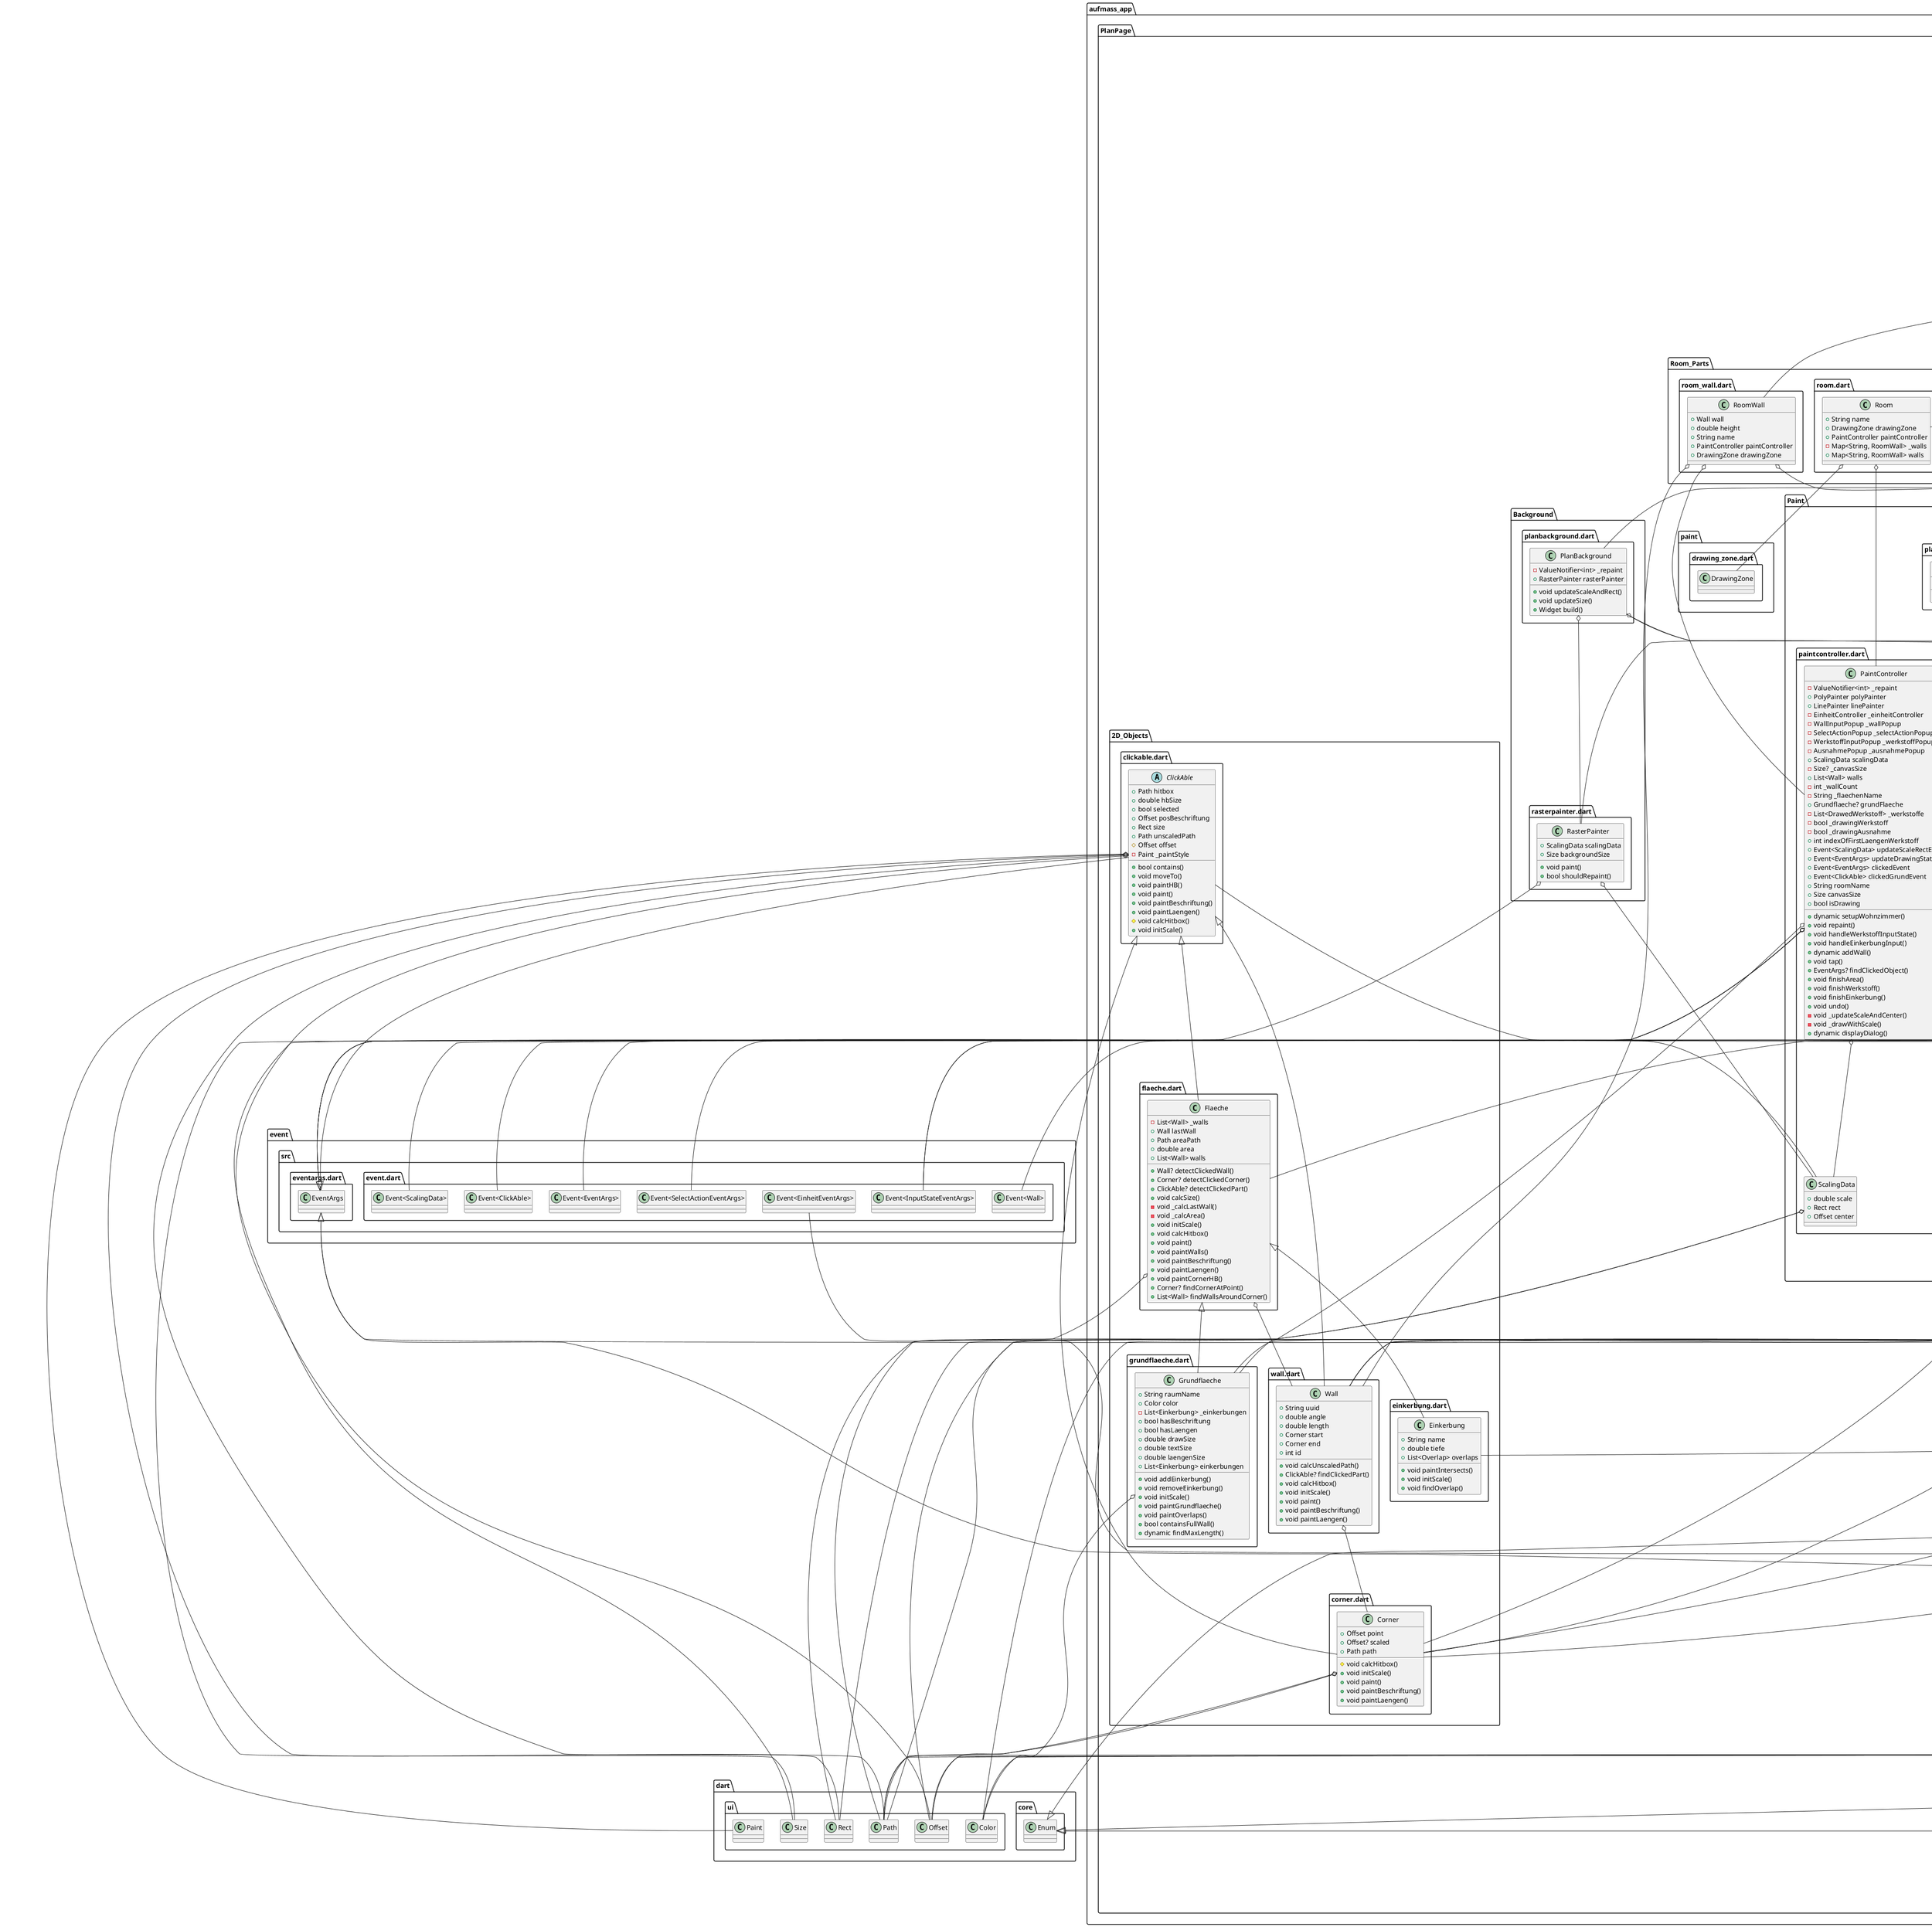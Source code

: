 @startuml
set namespaceSeparator ::

class "aufmass_app::main.dart::Controller" {
  +Widget build()
}

"flutter::src::widgets::framework.dart::StatelessWidget" <|-- "aufmass_app::main.dart::Controller"

abstract class "aufmass_app::PlanPage::2D_Objects::clickable.dart::ClickAble" {
  +Path hitbox
  +double hbSize
  +bool selected
  +Offset posBeschriftung
  +Rect size
  +Path unscaledPath
  #Offset offset
  -Paint _paintStyle
  +bool contains()
  +void moveTo()
  +void paintHB()
  +void paint()
  +void paintBeschriftung()
  +void paintLaengen()
  #void calcHitbox()
  +void initScale()
}

"aufmass_app::PlanPage::2D_Objects::clickable.dart::ClickAble" o-- "dart::ui::Path"
"aufmass_app::PlanPage::2D_Objects::clickable.dart::ClickAble" o-- "dart::ui::Offset"
"aufmass_app::PlanPage::2D_Objects::clickable.dart::ClickAble" o-- "dart::ui::Rect"
"aufmass_app::PlanPage::2D_Objects::clickable.dart::ClickAble" o-- "dart::ui::Paint"
"event::src::eventargs.dart::EventArgs" <|-- "aufmass_app::PlanPage::2D_Objects::clickable.dart::ClickAble"

class "aufmass_app::PlanPage::2D_Objects::corner.dart::Corner" {
  +Offset point
  +Offset? scaled
  +Path path
  #void calcHitbox()
  +void initScale()
  +void paint()
  +void paintBeschriftung()
  +void paintLaengen()
}

"aufmass_app::PlanPage::2D_Objects::corner.dart::Corner" o-- "dart::ui::Offset"
"aufmass_app::PlanPage::2D_Objects::corner.dart::Corner" o-- "dart::ui::Path"
"aufmass_app::PlanPage::2D_Objects::clickable.dart::ClickAble" <|-- "aufmass_app::PlanPage::2D_Objects::corner.dart::Corner"

class "aufmass_app::PlanPage::2D_Objects::einkerbung.dart::Einkerbung" {
  +String name
  +double tiefe
  +List<Overlap> overlaps
  +void paintIntersects()
  +void initScale()
  +void findOverlap()
}

"aufmass_app::PlanPage::2D_Objects::flaeche.dart::Flaeche" <|-- "aufmass_app::PlanPage::2D_Objects::einkerbung.dart::Einkerbung"

class "aufmass_app::PlanPage::2D_Objects::flaeche.dart::Flaeche" {
  -List<Wall> _walls
  +Wall lastWall
  +Path areaPath
  +double area
  +List<Wall> walls
  +Wall? detectClickedWall()
  +Corner? detectClickedCorner()
  +ClickAble? detectClickedPart()
  +void calcSize()
  -void _calcLastWall()
  -void _calcArea()
  +void initScale()
  +void calcHitbox()
  +void paint()
  +void paintWalls()
  +void paintBeschriftung()
  +void paintLaengen()
  +void paintCornerHB()
  +Corner? findCornerAtPoint()
  +List<Wall> findWallsAroundCorner()
}

"aufmass_app::PlanPage::2D_Objects::flaeche.dart::Flaeche" o-- "aufmass_app::PlanPage::2D_Objects::wall.dart::Wall"
"aufmass_app::PlanPage::2D_Objects::flaeche.dart::Flaeche" o-- "dart::ui::Path"
"aufmass_app::PlanPage::2D_Objects::clickable.dart::ClickAble" <|-- "aufmass_app::PlanPage::2D_Objects::flaeche.dart::Flaeche"

class "aufmass_app::PlanPage::2D_Objects::grundflaeche.dart::Grundflaeche" {
  +String raumName
  +Color color
  -List<Einkerbung> _einkerbungen
  +bool hasBeschriftung
  +bool hasLaengen
  +double drawSize
  +double textSize
  +double laengenSize
  +List<Einkerbung> einkerbungen
  +void addEinkerbung()
  +void removeEinkerbung()
  +void initScale()
  +void paintGrundflaeche()
  +void paintOverlaps()
  +bool containsFullWall()
  +dynamic findMaxLength()
}

"aufmass_app::PlanPage::2D_Objects::grundflaeche.dart::Grundflaeche" o-- "dart::ui::Color"
"aufmass_app::PlanPage::2D_Objects::flaeche.dart::Flaeche" <|-- "aufmass_app::PlanPage::2D_Objects::grundflaeche.dart::Grundflaeche"

class "aufmass_app::PlanPage::2D_Objects::wall.dart::Wall" {
  +String uuid
  +double angle
  +double length
  +Corner start
  +Corner end
  +int id
  +void calcUnscaledPath()
  +ClickAble? findClickedPart()
  +void calcHitbox()
  +void initScale()
  +void paint()
  +void paintBeschriftung()
  +void paintLaengen()
}

"aufmass_app::PlanPage::2D_Objects::wall.dart::Wall" o-- "aufmass_app::PlanPage::2D_Objects::corner.dart::Corner"
"aufmass_app::PlanPage::2D_Objects::clickable.dart::ClickAble" <|-- "aufmass_app::PlanPage::2D_Objects::wall.dart::Wall"

class "aufmass_app::PlanPage::Background::planbackground.dart::PlanBackground" {
  -ValueNotifier<int> _repaint
  +RasterPainter rasterPainter
  +void updateScaleAndRect()
  +void updateSize()
  +Widget build()
}

"aufmass_app::PlanPage::Background::planbackground.dart::PlanBackground" o-- "flutter::src::foundation::change_notifier.dart::ValueNotifier<int>"
"aufmass_app::PlanPage::Background::planbackground.dart::PlanBackground" o-- "aufmass_app::PlanPage::Background::rasterpainter.dart::RasterPainter"
"flutter::src::widgets::framework.dart::StatelessWidget" <|-- "aufmass_app::PlanPage::Background::planbackground.dart::PlanBackground"

class "aufmass_app::PlanPage::Background::rasterpainter.dart::RasterPainter" {
  +ScalingData scalingData
  +Size backgroundSize
  +void paint()
  +bool shouldRepaint()
}

"aufmass_app::PlanPage::Background::rasterpainter.dart::RasterPainter" o-- "aufmass_app::PlanPage::Paint::paintcontroller.dart::ScalingData"
"aufmass_app::PlanPage::Background::rasterpainter.dart::RasterPainter" o-- "dart::ui::Size"
"flutter::src::rendering::custom_paint.dart::CustomPainter" <|-- "aufmass_app::PlanPage::Background::rasterpainter.dart::RasterPainter"

class "aufmass_app::PlanPage::CircleSlider::circleslider.dart::CircleSlider" {
  +double radius
  +double hitboxSize
  +double centerAngle
  +double maxAngle
  +bool isFirstWall
  -ValueNotifier<int> _repaint
  +SliderPainter sliderPainter
  +TextEditingController centerTextFieldController
  +GlobalKey<State<StatefulWidget>> painterKey
  +GlobalKey<State<StatefulWidget>> boxKey
  +double value
  +Widget build()
  -void _updateValWithPoint()
}

"aufmass_app::PlanPage::CircleSlider::circleslider.dart::CircleSlider" o-- "flutter::src::foundation::change_notifier.dart::ValueNotifier<int>"
"aufmass_app::PlanPage::CircleSlider::circleslider.dart::CircleSlider" o-- "aufmass_app::PlanPage::CircleSlider::sliderpainter.dart::SliderPainter"
"aufmass_app::PlanPage::CircleSlider::circleslider.dart::CircleSlider" o-- "flutter::src::widgets::editable_text.dart::TextEditingController"
"aufmass_app::PlanPage::CircleSlider::circleslider.dart::CircleSlider" o-- "flutter::src::widgets::framework.dart::GlobalKey<State<StatefulWidget>>"
"flutter::src::widgets::framework.dart::StatelessWidget" <|-- "aufmass_app::PlanPage::CircleSlider::circleslider.dart::CircleSlider"

class "aufmass_app::PlanPage::CircleSlider::sliderhitbox.dart::SliderHitBox" {
  +double radius
  +double hitBoxSize
  +double innerRadius
  +double outerRadius
  +double range
  +double centerAngle
  +Path outerCircle
  +Offset calcPointFromAngle()
  +bool isInsideBounds()
}

"aufmass_app::PlanPage::CircleSlider::sliderhitbox.dart::SliderHitBox" o-- "dart::ui::Path"

class "aufmass_app::PlanPage::CircleSlider::sliderpainter.dart::SliderPainter" {
  +ValueNotifier<int> repaint
  +double radius
  +double hitboxSize
  +double centerAngle
  +double maxAngle
  +bool isFirstWall
  +Path path
  +SliderHitBox hitBox
  +double val
  +Offset sliderCenter
  +void paint()
  +void updateValueWithPoint()
  +double calcOffset()
  +bool isInsideBounds()
  +void updateValueWithAngle()
  +bool shouldRepaint()
}

"aufmass_app::PlanPage::CircleSlider::sliderpainter.dart::SliderPainter" o-- "flutter::src::foundation::change_notifier.dart::ValueNotifier<int>"
"aufmass_app::PlanPage::CircleSlider::sliderpainter.dart::SliderPainter" o-- "dart::ui::Path"
"aufmass_app::PlanPage::CircleSlider::sliderpainter.dart::SliderPainter" o-- "aufmass_app::PlanPage::CircleSlider::sliderhitbox.dart::SliderHitBox"
"aufmass_app::PlanPage::CircleSlider::sliderpainter.dart::SliderPainter" o-- "dart::ui::Offset"
"flutter::src::rendering::custom_paint.dart::CustomPainter" <|-- "aufmass_app::PlanPage::CircleSlider::sliderpainter.dart::SliderPainter"

class "aufmass_app::PlanPage::Einheiten::einheitcontroller.dart::EinheitEventArgs" {
  +Einheit selected
}

"aufmass_app::PlanPage::Einheiten::einheitcontroller.dart::EinheitEventArgs" o-- "aufmass_app::PlanPage::Einheiten::einheitcontroller.dart::Einheit"
"event::src::eventargs.dart::EventArgs" <|-- "aufmass_app::PlanPage::Einheiten::einheitcontroller.dart::EinheitEventArgs"

class "aufmass_app::PlanPage::Einheiten::einheitcontroller.dart::EinheitController" {
  {static} -EinheitController _instance
  +Event<EinheitEventArgs> updateEinheitEvent
  -Set<Einheit> _einheitSelection
  +Einheit selectedEinheit
  +double convertToSelected()
  +double convertToSelectedSquared()
}

"aufmass_app::PlanPage::Einheiten::einheitcontroller.dart::EinheitController" o-- "aufmass_app::PlanPage::Einheiten::einheitcontroller.dart::EinheitController"
"aufmass_app::PlanPage::Einheiten::einheitcontroller.dart::EinheitController" o-- "event::src::event.dart::Event<EinheitEventArgs>"
"aufmass_app::PlanPage::Einheiten::einheitcontroller.dart::EinheitController" o-- "aufmass_app::PlanPage::Einheiten::einheitcontroller.dart::Einheit"

class "aufmass_app::PlanPage::Einheiten::einheitcontroller.dart::Einheit" {
  +int index
  {static} +List<Einheit> values
  {static} +Einheit mm
  {static} +Einheit cm
  {static} +Einheit m
}

"aufmass_app::PlanPage::Einheiten::einheitcontroller.dart::Einheit" o-- "aufmass_app::PlanPage::Einheiten::einheitcontroller.dart::Einheit"
"dart::core::Enum" <|-- "aufmass_app::PlanPage::Einheiten::einheitcontroller.dart::Einheit"

class "aufmass_app::PlanPage::Einheiten::einheitselector.dart::EinheitSelector" {
  +EinheitController controller
  +bool setGlobal
  +Einheit selected
  +State<EinheitSelector> createState()
  +double convertToMM()
}

"aufmass_app::PlanPage::Einheiten::einheitselector.dart::EinheitSelector" o-- "aufmass_app::PlanPage::Einheiten::einheitcontroller.dart::EinheitController"
"aufmass_app::PlanPage::Einheiten::einheitselector.dart::EinheitSelector" o-- "aufmass_app::PlanPage::Einheiten::einheitcontroller.dart::Einheit"
"flutter::src::widgets::framework.dart::StatefulWidget" <|-- "aufmass_app::PlanPage::Einheiten::einheitselector.dart::EinheitSelector"

class "aufmass_app::PlanPage::Einheiten::einheitselector.dart::_EinheitSelectorState" {
  -List<ButtonSegment<Einheit>> _segments
  +Widget build()
}

"flutter::src::widgets::framework.dart::State" <|-- "aufmass_app::PlanPage::Einheiten::einheitselector.dart::_EinheitSelectorState"

class "aufmass_app::PlanPage::Misc::actionselector.dart::ActionSelector" {
  +String selected
  +State<ActionSelector> createState()
}

"flutter::src::widgets::framework.dart::StatefulWidget" <|-- "aufmass_app::PlanPage::Misc::actionselector.dart::ActionSelector"

class "aufmass_app::PlanPage::Misc::actionselector.dart::_ActionSelectorState" {
  +List<ButtonSegment<String>> segments
  +Widget build()
}

"flutter::src::widgets::framework.dart::State" <|-- "aufmass_app::PlanPage::Misc::actionselector.dart::_ActionSelectorState"

class "aufmass_app::PlanPage::Misc::alertinfo.dart::AlertInfo" {
  {static} -AlertInfo _instance
  -ValueNotifier<int> _newValNotifier
  +String text
  +Color textColor
  +dynamic newAlert()
  +State<AlertInfo> createState()
}

"aufmass_app::PlanPage::Misc::alertinfo.dart::AlertInfo" o-- "aufmass_app::PlanPage::Misc::alertinfo.dart::AlertInfo"
"aufmass_app::PlanPage::Misc::alertinfo.dart::AlertInfo" o-- "flutter::src::foundation::change_notifier.dart::ValueNotifier<int>"
"aufmass_app::PlanPage::Misc::alertinfo.dart::AlertInfo" o-- "dart::ui::Color"
"flutter::src::widgets::framework.dart::StatefulWidget" <|-- "aufmass_app::PlanPage::Misc::alertinfo.dart::AlertInfo"

class "aufmass_app::PlanPage::Misc::alertinfo.dart::_AlertInfoState" {
  {static} +bool blocked
  -TextStyle _style
  +void initState()
  -dynamic _fadeOut()
  +Widget build()
}

"aufmass_app::PlanPage::Misc::alertinfo.dart::_AlertInfoState" o-- "flutter::src::painting::text_style.dart::TextStyle"
"flutter::src::widgets::framework.dart::State" <|-- "aufmass_app::PlanPage::Misc::alertinfo.dart::_AlertInfoState"

class "aufmass_app::PlanPage::Misc::input_utils.dart::InputStateEventArgs" {
  +InputState value
}

"aufmass_app::PlanPage::Misc::input_utils.dart::InputStateEventArgs" o-- "aufmass_app::PlanPage::Misc::input_utils.dart::InputState"
"event::src::eventargs.dart::EventArgs" <|-- "aufmass_app::PlanPage::Misc::input_utils.dart::InputStateEventArgs"

class "aufmass_app::PlanPage::Misc::input_utils.dart::InputState" {
  +int index
  {static} +List<InputState> values
  {static} +InputState selectWerkstoff
  {static} +InputState inputEinkerbung
  {static} +InputState selectStartingpoint
  {static} +InputState draw
}

"aufmass_app::PlanPage::Misc::input_utils.dart::InputState" o-- "aufmass_app::PlanPage::Misc::input_utils.dart::InputState"
"dart::core::Enum" <|-- "aufmass_app::PlanPage::Misc::input_utils.dart::InputState"

class "aufmass_app::PlanPage::Misc::lengthinput.dart::LengthInput" {
  +String hintText
  +String maxText
  +String btnText
  +double value
  +bool useMaxValue
  +bool drawingGrundflaeche
  +State<LengthInput> createState()
}

"flutter::src::widgets::framework.dart::StatefulWidget" <|-- "aufmass_app::PlanPage::Misc::lengthinput.dart::LengthInput"

class "aufmass_app::PlanPage::Misc::lengthinput.dart::_LengthInputState" {
  -TextEditingController _textFieldController
  +List<bool> selection
  +TextField wallLength
  +void initState()
  +void submitValue()
  +Widget build()
}

"aufmass_app::PlanPage::Misc::lengthinput.dart::_LengthInputState" o-- "flutter::src::widgets::editable_text.dart::TextEditingController"
"aufmass_app::PlanPage::Misc::lengthinput.dart::_LengthInputState" o-- "flutter::src::material::text_field.dart::TextField"
"flutter::src::widgets::framework.dart::State" <|-- "aufmass_app::PlanPage::Misc::lengthinput.dart::_LengthInputState"

class "aufmass_app::PlanPage::Misc::loadingblur.dart::LoadingBlur" {
  {static} -LoadingBlur _instance
  -ValueNotifier<int> _update
  -bool _blur
  +dynamic enableBlur()
  +dynamic disableBlur()
  +State<LoadingBlur> createState()
}

"aufmass_app::PlanPage::Misc::loadingblur.dart::LoadingBlur" o-- "aufmass_app::PlanPage::Misc::loadingblur.dart::LoadingBlur"
"aufmass_app::PlanPage::Misc::loadingblur.dart::LoadingBlur" o-- "flutter::src::foundation::change_notifier.dart::ValueNotifier<int>"
"flutter::src::widgets::framework.dart::StatefulWidget" <|-- "aufmass_app::PlanPage::Misc::loadingblur.dart::LoadingBlur"

class "aufmass_app::PlanPage::Misc::loadingblur.dart::_LoadingBlurState" {
  +Widget blur
  +void initState()
  -void _update()
  +Widget build()
}

"aufmass_app::PlanPage::Misc::loadingblur.dart::_LoadingBlurState" o-- "flutter::src::widgets::framework.dart::Widget"
"flutter::src::widgets::framework.dart::State" <|-- "aufmass_app::PlanPage::Misc::loadingblur.dart::_LoadingBlurState"

class "aufmass_app::PlanPage::Misc::overlap.dart::Overlap" {
  +Einkerbung einkerbung
  +DrawedWerkstoff werkstoff
  +List<Corner> laibungIntersects
  +List<Wall> laibungOverlaps
  +Flaeche? flaeche
  +bool editMode
  -bool _isOverlapping
  +bool isOverlapping
  +List<Wall> removeDuplicateWalls()
  +List<Wall> sortWallsAndRemoveDuplicates()
  +bool doEndsMatch()
  +bool wallsAreEqual()
  +List<Wall> calcLaibungIntersects()
  +List<Wall> calcWerkstofflinesInsideEinkerbung()
  +List<Wall> calcBorderInsideWerkstoffarea()
  +Wall calcLengthOfOverlap()
  +void modifyAmountOfWerkstoff()
  +void paint()
  +void initScale()
  +bool tap()
}

"aufmass_app::PlanPage::Misc::overlap.dart::Overlap" o-- "aufmass_app::PlanPage::2D_Objects::einkerbung.dart::Einkerbung"
"aufmass_app::PlanPage::Misc::overlap.dart::Overlap" o-- "aufmass_app::Werkstoffe::drawed_werkstoff.dart::DrawedWerkstoff"
"aufmass_app::PlanPage::Misc::overlap.dart::Overlap" o-- "aufmass_app::PlanPage::2D_Objects::flaeche.dart::Flaeche"

class "aufmass_app::PlanPage::Misc::pdfexport.dart::PDFExport" {
  {static} -PDFExport _instance
  +List<tempRoom> rooms
  +dynamic generatePDF()
}

"aufmass_app::PlanPage::Misc::pdfexport.dart::PDFExport" o-- "aufmass_app::PlanPage::Misc::pdfexport.dart::PDFExport"

class "aufmass_app::PlanPage::Misc::pdfexport.dart::tempRoom" {
  +String name
  +int size
}

class "aufmass_app::PlanPage::Paint::drawing_zone.dart::DrawingZone" {
  +PaintController paintController
  +PlanBackground planBackground
  -ValueNotifier<int> _repaint
  -TransformationController _trafoCont
  +void updateDrawingScale()
  +void tapUP()
  +void finishArea()
  +Widget build()
}

"aufmass_app::PlanPage::Paint::drawing_zone.dart::DrawingZone" o-- "aufmass_app::PlanPage::Paint::paintcontroller.dart::PaintController"
"aufmass_app::PlanPage::Paint::drawing_zone.dart::DrawingZone" o-- "aufmass_app::PlanPage::Background::planbackground.dart::PlanBackground"
"aufmass_app::PlanPage::Paint::drawing_zone.dart::DrawingZone" o-- "flutter::src::foundation::change_notifier.dart::ValueNotifier<int>"
"aufmass_app::PlanPage::Paint::drawing_zone.dart::DrawingZone" o-- "flutter::src::widgets::interactive_viewer.dart::TransformationController"
"flutter::src::widgets::framework.dart::StatelessWidget" <|-- "aufmass_app::PlanPage::Paint::drawing_zone.dart::DrawingZone"

class "aufmass_app::PlanPage::Paint::linepainter.dart::LinePainter" {
  -List<Wall> _walls
  -List<Corner> _ends
  +bool isDrawing
  +Corner? selectedCorner
  +void drawWalls()
  +bool finishArea()
  +void reset()
  +Corner? detectClickedCorner()
  +void paint()
  +bool shouldRepaint()
}

"aufmass_app::PlanPage::Paint::linepainter.dart::LinePainter" o-- "aufmass_app::PlanPage::2D_Objects::corner.dart::Corner"
"flutter::src::rendering::custom_paint.dart::CustomPainter" <|-- "aufmass_app::PlanPage::Paint::linepainter.dart::LinePainter"

class "aufmass_app::PlanPage::Paint::paintcontroller.dart::ScalingData" {
  +double scale
  +Rect rect
  +Offset center
}

"aufmass_app::PlanPage::Paint::paintcontroller.dart::ScalingData" o-- "dart::ui::Rect"
"aufmass_app::PlanPage::Paint::paintcontroller.dart::ScalingData" o-- "dart::ui::Offset"
"event::src::eventargs.dart::EventArgs" <|-- "aufmass_app::PlanPage::Paint::paintcontroller.dart::ScalingData"

class "aufmass_app::PlanPage::Paint::paintcontroller.dart::PaintController" {
  -ValueNotifier<int> _repaint
  +PolyPainter polyPainter
  +LinePainter linePainter
  -EinheitController _einheitController
  -WallInputPopup _wallPopup
  -SelectActionPopup _selectActionPopup
  -WerkstoffInputPopup _werkstoffPopup
  -AusnahmePopup _ausnahmePopup
  +ScalingData scalingData
  -Size? _canvasSize
  +List<Wall> walls
  -int _wallCount
  -String _flaechenName
  +Grundflaeche? grundFlaeche
  -List<DrawedWerkstoff> _werkstoffe
  -bool _drawingWerkstoff
  -bool _drawingAusnahme
  +int indexOfFirstLaengenWerkstoff
  +Event<ScalingData> updateScaleRectEvent
  +Event<EventArgs> updateDrawingState
  +Event<EventArgs> clickedEvent
  +Event<ClickAble> clickedGrundEvent
  +String roomName
  +Size canvasSize
  +bool isDrawing
  +dynamic setupWohnzimmer()
  +void repaint()
  +void handleWerkstoffInputState()
  +void handleEinkerbungInput()
  +dynamic addWall()
  +void tap()
  +EventArgs? findClickedObject()
  +void finishArea()
  +void finishWerkstoff()
  +void finishEinkerbung()
  +void undo()
  -void _updateScaleAndCenter()
  -void _drawWithScale()
  +dynamic displayDialog()
}

"aufmass_app::PlanPage::Paint::paintcontroller.dart::PaintController" o-- "flutter::src::foundation::change_notifier.dart::ValueNotifier<int>"
"aufmass_app::PlanPage::Paint::paintcontroller.dart::PaintController" o-- "aufmass_app::PlanPage::Paint::polypainter.dart::PolyPainter"
"aufmass_app::PlanPage::Paint::paintcontroller.dart::PaintController" o-- "aufmass_app::PlanPage::Paint::linepainter.dart::LinePainter"
"aufmass_app::PlanPage::Paint::paintcontroller.dart::PaintController" o-- "aufmass_app::PlanPage::Einheiten::einheitcontroller.dart::EinheitController"
"aufmass_app::PlanPage::Paint::paintcontroller.dart::PaintController" o-- "aufmass_app::PlanPage::PopUP::wallinputpopup.dart::WallInputPopup"
"aufmass_app::PlanPage::Paint::paintcontroller.dart::PaintController" o-- "aufmass_app::PlanPage::PopUP::selectactionpopup.dart::SelectActionPopup"
"aufmass_app::PlanPage::Paint::paintcontroller.dart::PaintController" o-- "aufmass_app::PlanPage::PopUP::werkstoffinput.dart::WerkstoffInputPopup"
"aufmass_app::PlanPage::Paint::paintcontroller.dart::PaintController" o-- "aufmass_app::PlanPage::PopUP::ausnahmepopup.dart::AusnahmePopup"
"aufmass_app::PlanPage::Paint::paintcontroller.dart::PaintController" o-- "aufmass_app::PlanPage::Paint::paintcontroller.dart::ScalingData"
"aufmass_app::PlanPage::Paint::paintcontroller.dart::PaintController" o-- "dart::ui::Size"
"aufmass_app::PlanPage::Paint::paintcontroller.dart::PaintController" o-- "aufmass_app::PlanPage::2D_Objects::grundflaeche.dart::Grundflaeche"
"aufmass_app::PlanPage::Paint::paintcontroller.dart::PaintController" o-- "event::src::event.dart::Event<ScalingData>"
"aufmass_app::PlanPage::Paint::paintcontroller.dart::PaintController" o-- "event::src::event.dart::Event<EventArgs>"
"aufmass_app::PlanPage::Paint::paintcontroller.dart::PaintController" o-- "event::src::event.dart::Event<ClickAble>"

class "aufmass_app::PlanPage::Paint::plancanvas.dart::PlanCanvas" {
  +PaintController paintController
  +Widget build()
}

"aufmass_app::PlanPage::Paint::plancanvas.dart::PlanCanvas" o-- "aufmass_app::PlanPage::Paint::paintcontroller.dart::PaintController"
"flutter::src::widgets::framework.dart::StatelessWidget" <|-- "aufmass_app::PlanPage::Paint::plancanvas.dart::PlanCanvas"

class "aufmass_app::PlanPage::Paint::polypainter.dart::PolyPainter" {
  -List<DrawedWerkstoff> _werkstoffe
  -Grundflaeche? _grundFlaeche
  +DrawedWerkstoff? clickedWerkstoff
  +bool selectCorner
  +List<Corner> hiddenCorners
  +Corner? selectedCorner
  +void reset()
  +void drawGrundflaeche()
  +void drawWerkstoffe()
  +void paint()
  +bool shouldRepaint()
}

"aufmass_app::PlanPage::Paint::polypainter.dart::PolyPainter" o-- "aufmass_app::PlanPage::2D_Objects::grundflaeche.dart::Grundflaeche"
"aufmass_app::PlanPage::Paint::polypainter.dart::PolyPainter" o-- "aufmass_app::Werkstoffe::drawed_werkstoff.dart::DrawedWerkstoff"
"aufmass_app::PlanPage::Paint::polypainter.dart::PolyPainter" o-- "aufmass_app::PlanPage::2D_Objects::corner.dart::Corner"
"flutter::src::rendering::custom_paint.dart::CustomPainter" <|-- "aufmass_app::PlanPage::Paint::polypainter.dart::PolyPainter"

class "aufmass_app::PlanPage::planpage.dart::PlanPage" {
  +State<PlanPage> createState()
}

"flutter::src::widgets::framework.dart::StatefulWidget" <|-- "aufmass_app::PlanPage::planpage.dart::PlanPage"

class "aufmass_app::PlanPage::planpage.dart::PlanPageContent" {
  +Widget floatingButton
  +List<Room> rooms
  +Room currentRoom
  +RoomWall? currentWallView
  +String projektName
  +String selectedDropdownValue
  +bool isRightColumnVisible
  +bool autoDrawWall
  +dynamic clickedThing
  +TextEditingController newRoomController
  +TextEditingController renameRoomController
  +TextEditingController renameProjectController
  +TextEditingController setWallHeightController
  +void initState()
  +void switchView()
  +void switchRoom()
  +void handleClickedEvent()
  +void addNewRoom()
  +void renameRoom()
  +void renameProject()
  +void toggleRightColumnVisibility()
  +void setRightColumnVisibility()
  +void switchFloating()
  +void createPDF()
  +void repaintDrawing()
  +Widget build()
  -Widget _buildLeftSideMenu()
  -Widget _buildRightSideMenu()
}

"aufmass_app::PlanPage::planpage.dart::PlanPageContent" o-- "flutter::src::widgets::framework.dart::Widget"
"aufmass_app::PlanPage::planpage.dart::PlanPageContent" o-- "aufmass_app::PlanPage::Room_Parts::room.dart::Room"
"aufmass_app::PlanPage::planpage.dart::PlanPageContent" o-- "aufmass_app::PlanPage::Room_Parts::room_wall.dart::RoomWall"
"aufmass_app::PlanPage::planpage.dart::PlanPageContent" o-- "flutter::src::widgets::editable_text.dart::TextEditingController"
"flutter::src::widgets::framework.dart::State" <|-- "aufmass_app::PlanPage::planpage.dart::PlanPageContent"

class "aufmass_app::PlanPage::PopUP::ausnahmepopup.dart::AusnahmePopup" {
  -InputState _state
  -InputState _nextState
  -Widget _content
  +Event<InputStateEventArgs> inputStateChangedEvent
  +Wall? infront
  +Corner? startingPoint
  +Wall? behind
  +double tiefe
  +String name
  -TextEditingController _negX
  -TextEditingController _posX
  -TextEditingController _negY
  -TextEditingController _posY
  +EinheitSelector einheitSelector
  -TextEditingController _nameInput
  -LengthInput _tiefenInput
  +InputState state
  -void _changeState()
  -void _init()
  +Corner? calcStartingpointWithOffset()
  +void finish()
  +dynamic display()
  +void setState()
}

"aufmass_app::PlanPage::PopUP::ausnahmepopup.dart::AusnahmePopup" o-- "aufmass_app::PlanPage::Misc::input_utils.dart::InputState"
"aufmass_app::PlanPage::PopUP::ausnahmepopup.dart::AusnahmePopup" o-- "flutter::src::widgets::framework.dart::Widget"
"aufmass_app::PlanPage::PopUP::ausnahmepopup.dart::AusnahmePopup" o-- "event::src::event.dart::Event<InputStateEventArgs>"
"aufmass_app::PlanPage::PopUP::ausnahmepopup.dart::AusnahmePopup" o-- "aufmass_app::PlanPage::2D_Objects::wall.dart::Wall"
"aufmass_app::PlanPage::PopUP::ausnahmepopup.dart::AusnahmePopup" o-- "aufmass_app::PlanPage::2D_Objects::corner.dart::Corner"
"aufmass_app::PlanPage::PopUP::ausnahmepopup.dart::AusnahmePopup" o-- "flutter::src::widgets::editable_text.dart::TextEditingController"
"aufmass_app::PlanPage::PopUP::ausnahmepopup.dart::AusnahmePopup" o-- "aufmass_app::PlanPage::Einheiten::einheitselector.dart::EinheitSelector"
"aufmass_app::PlanPage::PopUP::ausnahmepopup.dart::AusnahmePopup" o-- "aufmass_app::PlanPage::Misc::lengthinput.dart::LengthInput"

class "aufmass_app::PlanPage::PopUP::previewpainter.dart::PreviewPainter" {
  +Wall infront
  +Wall behind
  -Path _path
  +Rect reqSize
  +Rect maxSize
  +void paint()
  +bool shouldRepaint()
}

"aufmass_app::PlanPage::PopUP::previewpainter.dart::PreviewPainter" o-- "aufmass_app::PlanPage::2D_Objects::wall.dart::Wall"
"aufmass_app::PlanPage::PopUP::previewpainter.dart::PreviewPainter" o-- "dart::ui::Path"
"aufmass_app::PlanPage::PopUP::previewpainter.dart::PreviewPainter" o-- "dart::ui::Rect"
"flutter::src::rendering::custom_paint.dart::CustomPainter" <|-- "aufmass_app::PlanPage::PopUP::previewpainter.dart::PreviewPainter"

class "aufmass_app::PlanPage::PopUP::selectactionpopup.dart::SelectActionEventArgs" {
  +BuildContext context
}

"aufmass_app::PlanPage::PopUP::selectactionpopup.dart::SelectActionEventArgs" o-- "flutter::src::widgets::framework.dart::BuildContext"
"event::src::eventargs.dart::EventArgs" <|-- "aufmass_app::PlanPage::PopUP::selectactionpopup.dart::SelectActionEventArgs"

class "aufmass_app::PlanPage::PopUP::selectactionpopup.dart::SelectActionPopup" {
  +String selected
  +Event<SelectActionEventArgs> selectEvent
  +dynamic display()
}

"aufmass_app::PlanPage::PopUP::selectactionpopup.dart::SelectActionPopup" o-- "event::src::event.dart::Event<SelectActionEventArgs>"

class "aufmass_app::PlanPage::PopUP::wallinputpopup.dart::WallInputPopup" {
  +double sliderRange
  +Event<Wall> addWallEvent
  +EinheitSelector einheitSelector
  +CircleSlider slider
  +void init()
  +Wall convertToMM()
  +dynamic display()
}

"aufmass_app::PlanPage::PopUP::wallinputpopup.dart::WallInputPopup" o-- "event::src::event.dart::Event<Wall>"
"aufmass_app::PlanPage::PopUP::wallinputpopup.dart::WallInputPopup" o-- "aufmass_app::PlanPage::Einheiten::einheitselector.dart::EinheitSelector"
"aufmass_app::PlanPage::PopUP::wallinputpopup.dart::WallInputPopup" o-- "aufmass_app::PlanPage::CircleSlider::circleslider.dart::CircleSlider"

class "aufmass_app::PlanPage::PopUP::werkstoffinput.dart::WerkstoffInputPopup" {
  -InputState _state
  -InputState _nextState
  +Wall? infront
  +Corner? startingPoint
  +Wall? behind
  +Werkstoff? selectedWerkstoff
  +int amountOfDrawedPoints
  -TextEditingController _negX
  -TextEditingController _posX
  -TextEditingController _negY
  -TextEditingController _posY
  +Event<InputStateEventArgs> inputStateChangedEvent
  -Widget _content
  +EinheitSelector einheitSelector
  +InputState state
  -void _changeState()
  -void _init()
  +Corner? calcStartingpointWithOffset()
  +bool werkStoffneedsmorePoints()
  +void finish()
  +dynamic display()
}

"aufmass_app::PlanPage::PopUP::werkstoffinput.dart::WerkstoffInputPopup" o-- "aufmass_app::PlanPage::Misc::input_utils.dart::InputState"
"aufmass_app::PlanPage::PopUP::werkstoffinput.dart::WerkstoffInputPopup" o-- "aufmass_app::PlanPage::2D_Objects::wall.dart::Wall"
"aufmass_app::PlanPage::PopUP::werkstoffinput.dart::WerkstoffInputPopup" o-- "aufmass_app::PlanPage::2D_Objects::corner.dart::Corner"
"aufmass_app::PlanPage::PopUP::werkstoffinput.dart::WerkstoffInputPopup" o-- "aufmass_app::Werkstoffe::werkstoff.dart::Werkstoff"
"aufmass_app::PlanPage::PopUP::werkstoffinput.dart::WerkstoffInputPopup" o-- "flutter::src::widgets::editable_text.dart::TextEditingController"
"aufmass_app::PlanPage::PopUP::werkstoffinput.dart::WerkstoffInputPopup" o-- "event::src::event.dart::Event<InputStateEventArgs>"
"aufmass_app::PlanPage::PopUP::werkstoffinput.dart::WerkstoffInputPopup" o-- "flutter::src::widgets::framework.dart::Widget"
"aufmass_app::PlanPage::PopUP::werkstoffinput.dart::WerkstoffInputPopup" o-- "aufmass_app::PlanPage::Einheiten::einheitselector.dart::EinheitSelector"

class "aufmass_app::PlanPage::Room_Parts::room.dart::Room" {
  +String name
  +DrawingZone drawingZone
  +PaintController paintController
  -Map<String, RoomWall> _walls
  +Map<String, RoomWall> walls
}

"aufmass_app::PlanPage::Room_Parts::room.dart::Room" o-- "aufmass_app::PlanPage::paint::drawing_zone.dart::DrawingZone"
"aufmass_app::PlanPage::Room_Parts::room.dart::Room" o-- "aufmass_app::PlanPage::Paint::paintcontroller.dart::PaintController"

class "aufmass_app::PlanPage::Room_Parts::room_wall.dart::RoomWall" {
  +Wall wall
  +double height
  +String name
  +PaintController paintController
  +DrawingZone drawingZone
}

"aufmass_app::PlanPage::Room_Parts::room_wall.dart::RoomWall" o-- "aufmass_app::PlanPage::2D_Objects::wall.dart::Wall"
"aufmass_app::PlanPage::Room_Parts::room_wall.dart::RoomWall" o-- "aufmass_app::PlanPage::Paint::paintcontroller.dart::PaintController"
"aufmass_app::PlanPage::Room_Parts::room_wall.dart::RoomWall" o-- "aufmass_app::PlanPage::Paint::drawing_zone.dart::DrawingZone"

class "aufmass_app::Werkstoffe::drawed_werkstoff.dart::DrawedWerkstoff" {
  +ClickAble clickAble
  -Werkstoff _werkstoff
  +double amount
  +bool hasBeschriftung
  +bool hasLaengen
  +double drawSize
  +double textSize
  +double laengenSize
  +String amountStr
  +Werkstoff werkstoff
  +void paint()
  +bool contains()
}

"aufmass_app::Werkstoffe::drawed_werkstoff.dart::DrawedWerkstoff" o-- "aufmass_app::PlanPage::2D_Objects::clickable.dart::ClickAble"
"aufmass_app::Werkstoffe::drawed_werkstoff.dart::DrawedWerkstoff" o-- "aufmass_app::Werkstoffe::werkstoff.dart::Werkstoff"
"event::src::eventargs.dart::EventArgs" <|-- "aufmass_app::Werkstoffe::drawed_werkstoff.dart::DrawedWerkstoff"

class "aufmass_app::Werkstoffe::werkstoff.dart::Werkstoff" {
  +String name
  +Color color
  +WerkstoffTyp typ
}

"aufmass_app::Werkstoffe::werkstoff.dart::Werkstoff" o-- "dart::ui::Color"
"aufmass_app::Werkstoffe::werkstoff.dart::Werkstoff" o-- "aufmass_app::Werkstoffe::werkstoff.dart::WerkstoffTyp"

class "aufmass_app::Werkstoffe::werkstoff.dart::WerkstoffTyp" {
  +int index
  {static} +List<WerkstoffTyp> values
  {static} +WerkstoffTyp flaeche
  {static} +WerkstoffTyp linie
  {static} +WerkstoffTyp point
  {static} +WerkstoffTyp stk
}

"aufmass_app::Werkstoffe::werkstoff.dart::WerkstoffTyp" o-- "aufmass_app::Werkstoffe::werkstoff.dart::WerkstoffTyp"
"dart::core::Enum" <|-- "aufmass_app::Werkstoffe::werkstoff.dart::WerkstoffTyp"

class "aufmass_app::Werkstoffe::werkstoff_controller.dart::WerkstoffController" {
  {static} -WerkstoffController _instance
  +List<Werkstoff> werkstoffe
}

"aufmass_app::Werkstoffe::werkstoff_controller.dart::WerkstoffController" o-- "aufmass_app::Werkstoffe::werkstoff_controller.dart::WerkstoffController"


@enduml